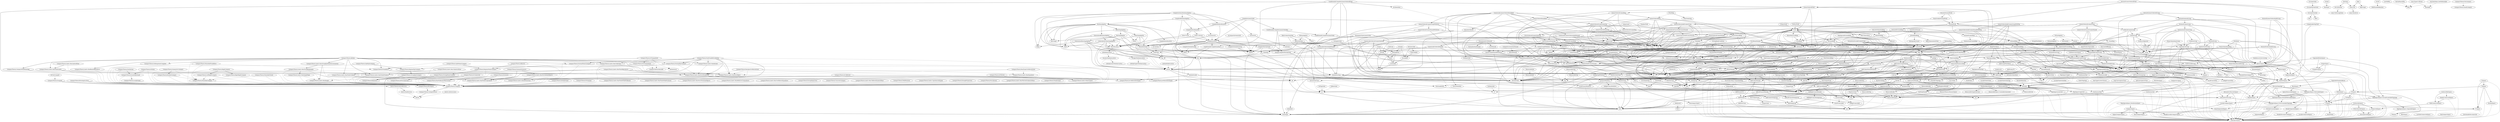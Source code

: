 digraph "instance_graph" {
  "ConditionallyCompleteLinearOrderedField" -> "InfSet";
  "ConditionallyCompleteLinearOrderedField" -> "SupSet";
  "ConditionallyCompleteLinearOrderedField" -> "Sup";
  "ConditionallyCompleteLinearOrderedField" -> "ConditionallyCompleteLinearOrder";
  "ConditionallyCompleteLinearOrderedField" -> "Inf";
  "ConditionallyCompleteLinearOrderedField" -> "LinearOrderedField";
  "ConditionallyCompleteLinearOrderedField" -> "Archimedean";
  "BiheytingAlgebra" -> "CoheytingAlgebra";
  "BiheytingAlgebra" -> "HNot";
  "BiheytingAlgebra" -> "SDiff";
  "BiheytingAlgebra" -> "HeytingAlgebra";
  "UpgradedPolishSpace" -> "CompleteSpace";
  "UpgradedPolishSpace" -> "MetricSpace";
  "UpgradedPolishSpace" -> "TopologicalSpace.SecondCountableTopology";
  "Nontrivial" -> "Nonempty";
  "SeparatedSpace" -> "T3Space";
  "Semigroup" -> "Dvd";
  "Semigroup" -> "Mul";
  "Semigroup" -> "IsJordan";
  "CanonicallyLinearOrderedSemifield" -> "Nontrivial";
  "CanonicallyLinearOrderedSemifield" -> "Inv";
  "CanonicallyLinearOrderedSemifield" -> "Ord";
  "CanonicallyLinearOrderedSemifield" -> "Max";
  "CanonicallyLinearOrderedSemifield" -> "Div";
  "CanonicallyLinearOrderedSemifield" -> "LinearOrderedCommGroupWithZero";
  "CanonicallyLinearOrderedSemifield" -> "LinearOrderedSemifield";
  "CanonicallyLinearOrderedSemifield" -> "Min";
  "CanonicallyLinearOrderedSemifield" -> "CanonicallyLinearOrderedAddMonoid";
  "CanonicallyLinearOrderedSemifield" -> "CanonicallyOrderedCommSemiring";
  "StrictOrderedCommRing" -> "CommRing";
  "StrictOrderedCommRing" -> "OrderedCommRing";
  "StrictOrderedCommRing" -> "StrictOrderedRing";
  "StrictOrderedCommRing" -> "StrictOrderedCommSemiring";
  "TopologicalSpace.PseudoMetrizableSpace" -> "TopologicalSpace.FirstCountableTopology";
  "OrderedCommGroup" -> "PartialOrder";
  "OrderedCommGroup" -> "CommGroup";
  "OrderedCommGroup" -> "OrderedCancelCommMonoid";
  "Monoid" -> "Semigroup";
  "Monoid" -> "One";
  "Monoid" -> "MulOneClass";
  "UniformSpace" -> "RegularSpace";
  "UniformSpace" -> "TopologicalSpace";
  "NonUnitalNonAssocRing" -> "Mul";
  "NonUnitalNonAssocRing" -> "AddCommGroup";
  "NonUnitalNonAssocRing" -> "HasDistribNeg";
  "NonUnitalNonAssocRing" -> "NonUnitalNonAssocSemiring";
  "LinearOrderedCancelAddCommMonoid" -> "Ord";
  "LinearOrderedCancelAddCommMonoid" -> "Max";
  "LinearOrderedCancelAddCommMonoid" -> "LinearOrderedAddCommMonoid";
  "LinearOrderedCancelAddCommMonoid" -> "Min";
  "LinearOrderedCancelAddCommMonoid" -> "OrderedCancelAddCommMonoid";
  "SemigroupWithZero" -> "Semigroup";
  "SemigroupWithZero" -> "MulZeroClass";
  "SemigroupWithZero" -> "Zero";
  "CategoryTheory.RegularMonoCategory" -> "CategoryTheory.StrongMonoCategory";
  "Lattice" -> "SemilatticeInf";
  "Lattice" -> "SemilatticeSup";
  "Lattice" -> "Inf";
  "BooleanAlgebra" -> "BiheytingAlgebra";
  "BooleanAlgebra" -> "HImp";
  "BooleanAlgebra" -> "HasCompl";
  "BooleanAlgebra" -> "Bot";
  "BooleanAlgebra" -> "DistribLattice";
  "BooleanAlgebra" -> "ComplementedLattice";
  "BooleanAlgebra" -> "GeneralizedBooleanAlgebra";
  "BooleanAlgebra" -> "SDiff";
  "BooleanAlgebra" -> "BoundedOrder";
  "BooleanAlgebra" -> "Top";
  "MeasurableInf₂" -> "MeasurableInf";
  "OrderedCommMonoid" -> "PartialOrder";
  "OrderedCommMonoid" -> "CommMonoid";
  "NonarchimedeanAddGroup" -> "TopologicalAddGroup";
  "CategoryTheory.Limits.HasZeroMorphisms" -> "CategoryTheory.Limits.MonoCoprod";
  "IsDomain" -> "Nontrivial";
  "IsDomain" -> "IsCancelMulZero";
  "IsDomain" -> "CancelMonoidWithZero";
  "NonUnitalSeminormedRing" -> "SeminormedAddCommGroup";
  "NonUnitalSeminormedRing" -> "Norm";
  "NonUnitalSeminormedRing" -> "ContinuousMul";
  "NonUnitalSeminormedRing" -> "PseudoMetricSpace";
  "NonUnitalSeminormedRing" -> "NonUnitalRing";
  "NonUnitalSeminormedRing" -> "TopologicalRing";
  "OrderedAddCommMonoid" -> "PartialOrder";
  "OrderedAddCommMonoid" -> "AddCommMonoid";
  "CompleteSemilatticeSup" -> "PartialOrder";
  "CompleteSemilatticeSup" -> "SupSet";
  "StandardBorelSpace" -> "MeasurableSingletonClass";
  "StandardBorelSpace" -> "MeasurableSpace.CountablyGenerated";
  "CommRing" -> "AddCommGroupWithOne";
  "CommRing" -> "NonUnitalCommRing";
  "CommRing" -> "CommSemiring";
  "CommRing" -> "CommMonoid";
  "CommRing" -> "Ring";
  "LipschitzAdd" -> "ContinuousAdd";
  "LinearOrderedAddCommGroupWithTop" -> "Nontrivial";
  "LinearOrderedAddCommGroupWithTop" -> "SubNegMonoid";
  "LinearOrderedAddCommGroupWithTop" -> "Neg";
  "LinearOrderedAddCommGroupWithTop" -> "LinearOrderedAddCommMonoidWithTop";
  "LinearOrderedAddCommGroupWithTop" -> "Sub";
  "StrictOrderedSemiring" -> "Nontrivial";
  "StrictOrderedSemiring" -> "NoMaxOrder";
  "StrictOrderedSemiring" -> "PartialOrder";
  "StrictOrderedSemiring" -> "OrderedSemiring";
  "StrictOrderedSemiring" -> "CharZero";
  "StrictOrderedSemiring" -> "OrderedCancelAddCommMonoid";
  "StrictOrderedSemiring" -> "Semiring";
  "TopologicalDivisionRing" -> "HasContinuousInv₀";
  "TopologicalDivisionRing" -> "TopologicalRing";
  "CategoryTheory.Noetherian" -> "CategoryTheory.EssentiallySmall";
  "AddCommGroupWithOne" -> "One";
  "AddCommGroupWithOne" -> "IntCast";
  "AddCommGroupWithOne" -> "AddCommMonoidWithOne";
  "AddCommGroupWithOne" -> "AddCommGroup";
  "AddCommGroupWithOne" -> "NatCast";
  "AddCommGroupWithOne" -> "AddGroupWithOne";
  "One" -> "Nonempty";
  "SeminormedAddCommGroup" -> "LipschitzAdd";
  "SeminormedAddCommGroup" -> "SeminormedAddGroup";
  "SeminormedAddCommGroup" -> "AddCommGroup";
  "SeminormedAddCommGroup" -> "Norm";
  "SeminormedAddCommGroup" -> "PseudoMetricSpace";
  "SeminormedAddCommGroup" -> "TopologicalAddGroup";
  "SeminormedAddCommGroup" -> "UniformAddGroup";
  "TopologicalSpace.MetrizableSpace" -> "TopologicalSpace.PseudoMetrizableSpace";
  "TopologicalSpace.MetrizableSpace" -> "T2Space";
  "AddLeftCancelSemigroup" -> "AddSemigroup";
  "AddLeftCancelSemigroup" -> "IsLeftCancelAdd";
  "LinearOrderedCommGroup" -> "OrderedCommGroup";
  "LinearOrderedCommGroup" -> "Ord";
  "LinearOrderedCommGroup" -> "LinearOrder";
  "LinearOrderedCommGroup" -> "Max";
  "LinearOrderedCommGroup" -> "LinearOrderedCancelCommMonoid";
  "LinearOrderedCommGroup" -> "Min";
  "AddCancelCommMonoid" -> "AddLeftCancelMonoid";
  "AddCancelCommMonoid" -> "AddCancelMonoid";
  "AddCancelCommMonoid" -> "AddCommMonoid";
  "CategoryTheory.RegularEpiCategory" -> "CategoryTheory.StrongEpiCategory";
  "NormedCommRing" -> "SeminormedCommRing";
  "NormedCommRing" -> "NormedRing";
  "SeminormedCommRing" -> "CommRing";
  "SeminormedCommRing" -> "SeminormedRing";
  "TopologicalGroup" -> "RegularSpace";
  "TopologicalGroup" -> "HSpace";
  "TopologicalGroup" -> "ContinuousMul";
  "TopologicalGroup" -> "ContinuousInv";
  "TopologicalGroup" -> "ContinuousDiv";
  "KleeneAlgebra" -> "KStar";
  "KleeneAlgebra" -> "IdemSemiring";
  "Quandle" -> "Rack";
  "TopologicalSpace.FirstCountableTopology" -> "FrechetUrysohnSpace";
  "OrderedRing" -> "PartialOrder";
  "OrderedRing" -> "OrderedSemiring";
  "OrderedRing" -> "OrderedAddCommGroup";
  "OrderedRing" -> "Ring";
  "CategoryTheory.IsCofiltered" -> "CategoryTheory.IsCofilteredOrEmpty";
  "IsLowerModularLattice" -> "IsWeakLowerModularLattice";
  "CategoryTheory.FinitaryExtensive" -> "CategoryTheory.Limits.HasFiniteCoproducts";
  "CategoryTheory.FinitaryExtensive" -> "CategoryTheory.Limits.HasStrictInitialObjects";
  "LinearOrderedCommSemiring" -> "LinearOrderedCancelAddCommMonoid";
  "LinearOrderedCommSemiring" -> "Ord";
  "LinearOrderedCommSemiring" -> "Max";
  "LinearOrderedCommSemiring" -> "Min";
  "LinearOrderedCommSemiring" -> "StrictOrderedCommSemiring";
  "LinearOrderedCommSemiring" -> "LinearOrderedSemiring";
  "DiscreteTopology" -> "TopologicalSpace.MetrizableSpace";
  "DiscreteTopology" -> "TopologicalSpace.FirstCountableTopology";
  "DiscreteTopology" -> "AlexandrovDiscrete";
  "DiscreteTopology" -> "T2Space";
  "DiscreteTopology" -> "TotallySeparatedSpace";
  "DiscreteTopology" -> "LocallyConnectedSpace";
  "NormedGroup" -> "SeminormedGroup";
  "NormedGroup" -> "Group";
  "NormedGroup" -> "Norm";
  "NormedGroup" -> "MetricSpace";
  "CategoryTheory.Extensive" -> "CategoryTheory.Limits.HasFiniteCoproducts";
  "CategoryTheory.Extensive" -> "CategoryTheory.HasPullbacksOfInclusions";
  "LinearOrder" -> "Lattice";
  "LinearOrder" -> "Ord";
  "LinearOrder" -> "Max";
  "LinearOrder" -> "PartialOrder";
  "LinearOrder" -> "Min";
  "LinearOrder" -> "DistribLattice";
  "Topology.IsUpperSet" -> "AlexandrovDiscrete";
  "SeminormedGroup" -> "Group";
  "SeminormedGroup" -> "NNNorm";
  "SeminormedGroup" -> "Norm";
  "SeminormedGroup" -> "PseudoMetricSpace";
  "CategoryTheory.Limits.HasFiniteLimits" -> "CategoryTheory.Limits.HasFiniteProducts";
  "Finite" -> "Countable";
  "Unique" -> "Fintype";
  "Unique" -> "Inhabited";
  "Unique" -> "Subsingleton";
  "ConditionallyCompleteLinearOrderBot" -> "OrderBot";
  "ConditionallyCompleteLinearOrderBot" -> "Bot";
  "ConditionallyCompleteLinearOrderBot" -> "ConditionallyCompleteLinearOrder";
  "CategoryTheory.Limits.HasFiniteBiproducts" -> "CategoryTheory.Limits.HasFiniteCoproducts";
  "CategoryTheory.Limits.HasFiniteBiproducts" -> "CategoryTheory.Limits.HasZeroObject";
  "CategoryTheory.Limits.HasFiniteBiproducts" -> "CategoryTheory.Limits.HasFiniteProducts";
  "InvolutiveStar" -> "Star";
  "StarMul" -> "InvolutiveStar";
  "NormalizedGCDMonoid" -> "GCDMonoid";
  "NormalizedGCDMonoid" -> "NormalizationMonoid";
  "Topology.IsLowerSet" -> "AlexandrovDiscrete";
  "CancelCommMonoidWithZero" -> "IsLeftCancelMulZero";
  "CancelCommMonoidWithZero" -> "CommMonoidWithZero";
  "CancelCommMonoidWithZero" -> "CancelMonoidWithZero";
  "SeminormedAddGroup" -> "NNNorm";
  "SeminormedAddGroup" -> "Norm";
  "SeminormedAddGroup" -> "PseudoMetricSpace";
  "SeminormedAddGroup" -> "AddGroup";
  "NonemptyFiniteLinearOrder" -> "LinearOrder";
  "NonemptyFiniteLinearOrder" -> "Fintype";
  "NonemptyFiniteLinearOrder" -> "Nonempty";
  "NonemptyFiniteLinearOrder" -> "BoundedOrder";
  "DivisionCommMonoid" -> "DivisionMonoid";
  "DivisionCommMonoid" -> "CommMonoid";
  "GroupWithZero" -> "Nontrivial";
  "GroupWithZero" -> "Inv";
  "GroupWithZero" -> "DivisionMonoid";
  "GroupWithZero" -> "Div";
  "GroupWithZero" -> "DivInvMonoid";
  "GroupWithZero" -> "MonoidWithZero";
  "GroupWithZero" -> "NoZeroDivisors";
  "GroupWithZero" -> "CancelMonoidWithZero";
  "Rack" -> "Shelf";
  "CompleteAtomicBooleanAlgebra" -> "HImp";
  "CompleteAtomicBooleanAlgebra" -> "CompletelyDistribLattice";
  "CompleteAtomicBooleanAlgebra" -> "CompleteBooleanAlgebra";
  "CompleteAtomicBooleanAlgebra" -> "HasCompl";
  "CompleteAtomicBooleanAlgebra" -> "IsCoatomistic";
  "CompleteAtomicBooleanAlgebra" -> "SDiff";
  "CompleteAtomicBooleanAlgebra" -> "IsAtomistic";
  "IsSimpleOrder" -> "Nontrivial";
  "NormedLatticeAddCommGroup" -> "Lattice";
  "NormedLatticeAddCommGroup" -> "TopologicalLattice";
  "NormedLatticeAddCommGroup" -> "ContinuousSup";
  "NormedLatticeAddCommGroup" -> "OrderClosedTopology";
  "NormedLatticeAddCommGroup" -> "ContinuousInf";
  "NormedLatticeAddCommGroup" -> "HasSolidNorm";
  "NormedLatticeAddCommGroup" -> "OrderedAddCommGroup";
  "NormedLatticeAddCommGroup" -> "NormedAddCommGroup";
  "ConditionallyCompleteLattice" -> "Lattice";
  "ConditionallyCompleteLattice" -> "InfSet";
  "ConditionallyCompleteLattice" -> "SupSet";
  "IsCancelMul" -> "IsLeftCancelMul";
  "IsCancelMul" -> "IsRightCancelMul";
  "CategoryTheory.Limits.HasColimitsOfSize" -> "CategoryTheory.Limits.HasFiniteColimits";
  "GeneralizedCoheytingAlgebra" -> "Lattice";
  "GeneralizedCoheytingAlgebra" -> "OrderBot";
  "GeneralizedCoheytingAlgebra" -> "Bot";
  "GeneralizedCoheytingAlgebra" -> "DistribLattice";
  "GeneralizedCoheytingAlgebra" -> "SDiff";
  "CategoryTheory.NonPreadditiveAbelian" -> "CategoryTheory.Limits.HasZeroMorphisms";
  "CategoryTheory.NonPreadditiveAbelian" -> "CategoryTheory.Limits.HasFiniteCoproducts";
  "CategoryTheory.NonPreadditiveAbelian" -> "CategoryTheory.Limits.HasCokernels";
  "CategoryTheory.NonPreadditiveAbelian" -> "CategoryTheory.NormalMonoCategory";
  "CategoryTheory.NonPreadditiveAbelian" -> "CategoryTheory.Limits.HasZeroObject";
  "CategoryTheory.NonPreadditiveAbelian" -> "CategoryTheory.Limits.HasKernels";
  "CategoryTheory.NonPreadditiveAbelian" -> "CategoryTheory.NormalEpiCategory";
  "CategoryTheory.NonPreadditiveAbelian" -> "CategoryTheory.Limits.HasFiniteProducts";
  "WithIdeal" -> "UniformSpace";
  "WithIdeal" -> "TopologicalSpace";
  "WithIdeal" -> "NonarchimedeanRing";
  "WithIdeal" -> "UniformAddGroup";
  "Group" -> "DivisionMonoid";
  "Group" -> "DivInvMonoid";
  "Group" -> "CancelMonoid";
  "CompleteDistribLattice" -> "Order.Coframe";
  "CompleteDistribLattice" -> "Order.Frame";
  "MeasurableSub₂" -> "MeasurableSub";
  "SubNegMonoid" -> "Neg";
  "SubNegMonoid" -> "AddMonoid";
  "SubNegMonoid" -> "Sub";
  "DivInvOneMonoid" -> "DivInvMonoid";
  "DivInvOneMonoid" -> "InvOneClass";
  "GroupFilterBasis" -> "TopologicalGroup";
  "UpgradedStandardBorel" -> "BorelSpace";
  "UpgradedStandardBorel" -> "MeasurableSpace";
  "UpgradedStandardBorel" -> "TopologicalSpace";
  "UpgradedStandardBorel" -> "PolishSpace";
  "IsCommJordan" -> "IsJordan";
  "CategoryTheory.Abelian" -> "CategoryTheory.IsIdempotentComplete";
  "CategoryTheory.Abelian" -> "CategoryTheory.Limits.HasFiniteLimits";
  "CategoryTheory.Abelian" -> "CategoryTheory.Limits.HasStrongEpiMonoFactorisations";
  "CategoryTheory.Abelian" -> "CategoryTheory.Limits.HasCokernels";
  "CategoryTheory.Abelian" -> "CategoryTheory.Preadditive";
  "CategoryTheory.Abelian" -> "CategoryTheory.NormalMonoCategory";
  "CategoryTheory.Abelian" -> "CategoryTheory.Limits.HasZeroObject";
  "CategoryTheory.Abelian" -> "CategoryTheory.Limits.HasKernels";
  "CategoryTheory.Abelian" -> "CategoryTheory.CategoryWithHomology";
  "CategoryTheory.Abelian" -> "CategoryTheory.Limits.HasBinaryBiproducts";
  "CategoryTheory.Abelian" -> "CategoryTheory.NormalEpiCategory";
  "CategoryTheory.Abelian" -> "CategoryTheory.Limits.HasFiniteProducts";
  "CategoryTheory.Abelian" -> "CategoryTheory.Limits.HasFiniteColimits";
  "OrderBot" -> "Bot";
  "AddLeftCancelMonoid" -> "AddLeftCancelSemigroup";
  "AddLeftCancelMonoid" -> "AddMonoid";
  "AddLeftCancelMonoid" -> "Zero";
  "LipschitzMul" -> "ContinuousMul";
  "AddCommMonoidWithOne" -> "AddCommMonoid";
  "AddCommMonoidWithOne" -> "AddMonoidWithOne";
  "MulZeroClass" -> "Mul";
  "MulZeroClass" -> "Zero";
  "RingFilterBasis" -> "AddGroupFilterBasis";
  "RingFilterBasis" -> "TopologicalRing";
  "IsUpperModularLattice" -> "IsWeakUpperModularLattice";
  "LinearOrderedRing" -> "IsDomain";
  "LinearOrderedRing" -> "Ord";
  "LinearOrderedRing" -> "LinearOrder";
  "LinearOrderedRing" -> "Max";
  "LinearOrderedRing" -> "Min";
  "LinearOrderedRing" -> "NoZeroDivisors";
  "LinearOrderedRing" -> "LinearOrderedAddCommGroup";
  "LinearOrderedRing" -> "StrictOrderedRing";
  "LinearOrderedRing" -> "LinearOrderedSemiring";
  "BorelSpace" -> "OpensMeasurableSpace";
  "AddCancelMonoid" -> "AddLeftCancelMonoid";
  "AddCancelMonoid" -> "AddRightCancelMonoid";
  "AddCancelMonoid" -> "IsCancelAdd";
  "UniformGroup" -> "TopologicalGroup";
  "PartialOrder" -> "Preorder";
  "CategoryTheory.Groupoid" -> "Quiver.HasInvolutiveReverse";
  "CategoryTheory.Groupoid" -> "CategoryTheory.Category";
  "AddCommGroup" -> "AddCancelCommMonoid";
  "AddCommGroup" -> "AddCommMonoid";
  "AddCommGroup" -> "AddGroup";
  "AddCommGroup" -> "SubtractionCommMonoid";
  "DivisionMonoid" -> "DivInvOneMonoid";
  "DivisionMonoid" -> "InvolutiveInv";
  "DivisionMonoid" -> "DivInvMonoid";
  "RankCondition" -> "InvariantBasisNumber";
  "NormedLinearOrderedField" -> "Norm";
  "NormedLinearOrderedField" -> "NormedField";
  "NormedLinearOrderedField" -> "MetricSpace";
  "NormedLinearOrderedField" -> "LinearOrderedField";
  "InfSet" -> "Nonempty";
  "OrderedSemiring" -> "OrderedAddCommMonoid";
  "OrderedSemiring" -> "PartialOrder";
  "OrderedSemiring" -> "ZeroLEOneClass";
  "OrderedSemiring" -> "Semiring";
  "CoheytingAlgebra" -> "GeneralizedCoheytingAlgebra";
  "CoheytingAlgebra" -> "DistribLattice";
  "CoheytingAlgebra" -> "HNot";
  "CoheytingAlgebra" -> "BoundedOrder";
  "CoheytingAlgebra" -> "Top";
  "Semifield" -> "Nontrivial";
  "Semifield" -> "Inv";
  "Semifield" -> "Div";
  "Semifield" -> "CommSemiring";
  "Semifield" -> "DivisionSemiring";
  "Semifield" -> "CommGroupWithZero";
  "CategoryTheory.Bicategory.Strict" -> "CategoryTheory.Category";
  "ContractibleSpace" -> "SimplyConnectedSpace";
  "ContractibleSpace" -> "PathConnectedSpace";
  "CanonicallyOrderedMonoid" -> "OrderedCommMonoid";
  "CanonicallyOrderedMonoid" -> "ExistsMulOfLE";
  "CanonicallyOrderedMonoid" -> "OrderBot";
  "CanonicallyOrderedMonoid" -> "Bot";
  "CompletelyDistribLattice" -> "CompleteDistribLattice";
  "CompletelyDistribLattice" -> "CompleteLattice";
  "CircularPreorder" -> "Btw";
  "CircularPreorder" -> "SBtw";
  "CategoryTheory.SplitMonoCategory" -> "CategoryTheory.RegularMonoCategory";
  "CompleteBooleanAlgebra" -> "BooleanAlgebra";
  "CompleteBooleanAlgebra" -> "CompleteDistribLattice";
  "CompleteBooleanAlgebra" -> "InfSet";
  "CompleteBooleanAlgebra" -> "SupSet";
  "LocalRing" -> "Nontrivial";
  "IsSimpleGroup" -> "Nontrivial";
  "Setoid" -> "HasEquiv";
  "UniqueFactorizationMonoid" -> "WfDvdMonoid";
  "CategoryTheory.Limits.HasStrongEpiMonoFactorisations" -> "CategoryTheory.Limits.HasImages";
  "CategoryTheory.Limits.HasStrongEpiMonoFactorisations" -> "CategoryTheory.Limits.HasStrongEpiImages";
  "TopologicalLattice" -> "ContinuousSup";
  "TopologicalLattice" -> "ContinuousInf";
  "NonUnitalNormedRing" -> "NonUnitalSeminormedRing";
  "NonUnitalNormedRing" -> "Norm";
  "NonUnitalNormedRing" -> "MetricSpace";
  "NonUnitalNormedRing" -> "NonUnitalRing";
  "NonUnitalNormedRing" -> "NormedAddCommGroup";
  "NonAssocRing" -> "NonUnitalNonAssocRing";
  "NonAssocRing" -> "AddCommGroupWithOne";
  "NonAssocRing" -> "One";
  "NonAssocRing" -> "IntCast";
  "NonAssocRing" -> "NatCast";
  "NonAssocRing" -> "NonAssocSemiring";
  "LawfulFix" -> "Fix";
  "Topology.IsLower" -> "ClosedIciTopology";
  "NonUnitalCommRing" -> "CommSemigroup";
  "NonUnitalCommRing" -> "NonUnitalRing";
  "NonUnitalCommRing" -> "NonUnitalCommSemiring";
  "SupSet" -> "Nonempty";
  "LinearOrderedAddCommMonoid" -> "OrderedAddCommMonoid";
  "LinearOrderedAddCommMonoid" -> "LinearOrder";
  "LinearOrderedAddCommMonoid" -> "AddCommMonoid";
  "Bot" -> "Nonempty";
  "CategoryTheory.Artinian" -> "CategoryTheory.EssentiallySmall";
  "CompletableTopField" -> "SeparatedSpace";
  "MulZeroOneClass" -> "MulZeroClass";
  "MulZeroOneClass" -> "MulOneClass";
  "MulZeroOneClass" -> "Zero";
  "Topology.IsUpper" -> "ClosedIicTopology";
  "CommGroup" -> "IsSolvable";
  "CommGroup" -> "DivisionCommMonoid";
  "CommGroup" -> "Group";
  "CommGroup" -> "Group.IsNilpotent";
  "CommGroup" -> "CommMonoid";
  "CommGroup" -> "CancelCommMonoid";
  "DiscreteValuationRing" -> "LocalRing";
  "DiscreteValuationRing" -> "IsPrincipalIdealRing";
  "DiscreteValuationRing" -> "ValuationRing";
  "ProperSpace" -> "CompleteSpace";
  "ProperSpace" -> "TopologicalSpace.SecondCountableTopology";
  "ProperSpace" -> "LocallyCompactSpace";
  "CategoryTheory.Limits.HasLimitsOfSize" -> "CategoryTheory.Limits.HasFiniteLimits";
  "IsEmpty" -> "Fintype";
  "IsEmpty" -> "Subsingleton";
  "IsEmpty" -> "Encodable";
  "Std.ToFormat" -> "Lean.ToMessageData";
  "IsCancelMulZero" -> "IsLeftCancelMulZero";
  "IsCancelMulZero" -> "IsRightCancelMulZero";
  "LinearOrderedCommGroupWithZero" -> "Nontrivial";
  "LinearOrderedCommGroupWithZero" -> "Inv";
  "LinearOrderedCommGroupWithZero" -> "Div";
  "LinearOrderedCommGroupWithZero" -> "LinearOrderedCommMonoidWithZero";
  "LinearOrderedCommGroupWithZero" -> "CommGroupWithZero";
  "LinearOrderedCancelCommMonoid" -> "Ord";
  "LinearOrderedCancelCommMonoid" -> "Max";
  "LinearOrderedCancelCommMonoid" -> "Min";
  "LinearOrderedCancelCommMonoid" -> "LinearOrderedCommMonoid";
  "LinearOrderedCancelCommMonoid" -> "OrderedCancelCommMonoid";
  "AddSemigroup" -> "Add";
  "LinearOrderedSemifield" -> "Inv";
  "LinearOrderedSemifield" -> "LinearOrderedCommSemiring";
  "LinearOrderedSemifield" -> "Semifield";
  "LinearOrderedSemifield" -> "Div";
  "LinearOrderedSemifield" -> "DenselyOrdered";
  "RightCancelMonoid" -> "Monoid";
  "RightCancelMonoid" -> "One";
  "RightCancelMonoid" -> "RightCancelSemigroup";
  "OrderedCommRing" -> "CommRing";
  "OrderedCommRing" -> "OrderedRing";
  "OrderedCommRing" -> "OrderedCommSemiring";
  "PseudoEMetricSpace" -> "UniformSpace";
  "PseudoEMetricSpace" -> "ParacompactSpace";
  "PseudoEMetricSpace" -> "EDist";
  "NormedStarGroup" -> "ContinuousStar";
  "OrderTop" -> "Top";
  "InvolutiveInv" -> "Inv";
  "EMetricSpace" -> "SeparatedSpace";
  "EMetricSpace" -> "PseudoEMetricSpace";
  "DivInvMonoid" -> "Monoid";
  "DivInvMonoid" -> "Inv";
  "DivInvMonoid" -> "Div";
  "CircularPartialOrder" -> "CircularPreorder";
  "NormedField" -> "NormedCommRing";
  "NormedField" -> "Norm";
  "NormedField" -> "MetricSpace";
  "NormedField" -> "Field";
  "NormedField" -> "NormedDivisionRing";
  "InvOneClass" -> "One";
  "InvOneClass" -> "Inv";
  "LeftCancelSemigroup" -> "Semigroup";
  "LeftCancelSemigroup" -> "IsLeftCancelMul";
  "CompactSpace" -> "ParacompactSpace";
  "CompactSpace" -> "WeaklyLocallyCompactSpace";
  "CompactSpace" -> "SigmaCompactSpace";
  "AddCommMonoid" -> "AddMonoid";
  "AddCommMonoid" -> "AddCommSemigroup";
  "SimplyConnectedSpace" -> "PathConnectedSpace";
  "AddGroupFilterBasis" -> "TopologicalAddGroup";
  "IsCoatomistic" -> "IsCoatomic";
  "CharZero" -> "Nontrivial";
  "CharZero" -> "Infinite";
  "Lean.Eval" -> "Lean.MetaEval";
  "CategoryTheory.Preadditive" -> "CategoryTheory.Limits.HasZeroMorphisms";
  "LinearOrderedCommRing" -> "StrictOrderedCommRing";
  "LinearOrderedCommRing" -> "LinearOrderedCommSemiring";
  "LinearOrderedCommRing" -> "LinearOrderedRing";
  "LinearOrderedCommRing" -> "CommMonoid";
  "NormedCommGroup" -> "NormedGroup";
  "NormedCommGroup" -> "Norm";
  "NormedCommGroup" -> "CommGroup";
  "NormedCommGroup" -> "MetricSpace";
  "NormedCommGroup" -> "SeminormedCommGroup";
  "CommSemiring" -> "CommMonoidWithZero";
  "CommSemiring" -> "Semiring";
  "CommSemiring" -> "NonUnitalCommSemiring";
  "CommSemiring" -> "CommMonoid";
  "OmegaCompletePartialOrder" -> "PartialOrder";
  "CategoryTheory.Limits.HasStrictInitialObjects" -> "CategoryTheory.Limits.InitialMonoClass";
  "AddRightCancelMonoid" -> "AddRightCancelSemigroup";
  "AddRightCancelMonoid" -> "AddMonoid";
  "AddRightCancelMonoid" -> "Zero";
  "CommSemigroup" -> "Semigroup";
  "CommSemigroup" -> "IsCommJordan";
  "IdemCommSemiring" -> "CommSemiring";
  "IdemCommSemiring" -> "IdemSemiring";
  "IdemCommSemiring" -> "SemilatticeSup";
  "DivisionSemiring" -> "Nontrivial";
  "DivisionSemiring" -> "Inv";
  "DivisionSemiring" -> "GroupWithZero";
  "DivisionSemiring" -> "Div";
  "DivisionSemiring" -> "Semiring";
  "OrderedCommSemiring" -> "OrderedSemiring";
  "OrderedCommSemiring" -> "CommSemiring";
  "CategoryTheory.Bicategory" -> "CategoryTheory.CategoryStruct";
  "DistribLattice" -> "Lattice";
  "DistribLattice" -> "IsModularLattice";
  "LieRing" -> "AddCommGroup";
  "InvolutiveNeg" -> "Neg";
  "PseudoMetricSpace" -> "TopologicalSpace.PseudoMetrizableSpace";
  "PseudoMetricSpace" -> "UniformSpace";
  "PseudoMetricSpace" -> "NNDist";
  "PseudoMetricSpace" -> "PseudoEMetricSpace";
  "PseudoMetricSpace" -> "Dist";
  "PseudoMetricSpace" -> "EDist";
  "PseudoMetricSpace" -> "Bornology";
  "AddGroup" -> "SubNegMonoid";
  "AddGroup" -> "AddCancelMonoid";
  "AddGroup" -> "SubtractionMonoid";
  "AddZeroClass" -> "Add";
  "AddZeroClass" -> "Zero";
  "SemilatticeInf" -> "PartialOrder";
  "SemilatticeInf" -> "CategoryTheory.IsCofilteredOrEmpty";
  "SemilatticeInf" -> "Inf";
  "MeasurableSup₂" -> "MeasurableSup";
  "MonoidWithZero" -> "Monoid";
  "MonoidWithZero" -> "SemigroupWithZero";
  "MonoidWithZero" -> "MulZeroOneClass";
  "MonoidWithZero" -> "Zero";
  "LeftCancelMonoid" -> "Monoid";
  "LeftCancelMonoid" -> "One";
  "LeftCancelMonoid" -> "LeftCancelSemigroup";
  "SubNegZeroMonoid" -> "SubNegMonoid";
  "SubNegZeroMonoid" -> "NegZeroClass";
  "NonAssocSemiring" -> "One";
  "NonAssocSemiring" -> "AddCommMonoidWithOne";
  "NonAssocSemiring" -> "NatCast";
  "NonAssocSemiring" -> "MulZeroOneClass";
  "NonAssocSemiring" -> "NonUnitalNonAssocSemiring";
  "DenselyNormedField" -> "NormedField";
  "DenselyNormedField" -> "NontriviallyNormedField";
  "AlexandrovDiscrete" -> "TopologicalSpace.FirstCountableTopology";
  "AlexandrovDiscrete" -> "LocallyCompactSpace";
  "UnitalShelf" -> "One";
  "UnitalShelf" -> "Shelf";
  "StarOrderedRing" -> "OrderedAddCommMonoid";
  "StarOrderedRing" -> "ExistsAddOfLE";
  "StarOrderedRing" -> "StarRing";
  "Fintype" -> "Finite";
  "Fintype" -> "Small";
  "AddRightCancelSemigroup" -> "IsRightCancelAdd";
  "AddRightCancelSemigroup" -> "AddSemigroup";
  "MetricSpace" -> "SeparatedSpace";
  "MetricSpace" -> "TopologicalSpace.MetrizableSpace";
  "MetricSpace" -> "EMetricSpace";
  "MetricSpace" -> "PseudoMetricSpace";
  "NonarchimedeanGroup" -> "TopologicalGroup";
  "CategoryTheory.EssentiallySmall" -> "CategoryTheory.LocallySmall";
  "Order.Coframe" -> "DistribLattice";
  "Order.Coframe" -> "CompleteLattice";
  "LinearOrderedAddCommMonoidWithTop" -> "LinearOrderedAddCommMonoid";
  "LinearOrderedAddCommMonoidWithTop" -> "OrderTop";
  "LinearOrderedAddCommMonoidWithTop" -> "Top";
  "SubtractionMonoid" -> "SubNegMonoid";
  "SubtractionMonoid" -> "InvolutiveNeg";
  "SubtractionMonoid" -> "SubNegZeroMonoid";
  "LinearOrderedCommMonoidWithZero" -> "ZeroLEOneClass";
  "LinearOrderedCommMonoidWithZero" -> "CommMonoidWithZero";
  "LinearOrderedCommMonoidWithZero" -> "LinearOrderedCommMonoid";
  "LinearOrderedCommMonoidWithZero" -> "Zero";
  "CategoryTheory.SymmetricCategory" -> "CategoryTheory.BraidedCategory";
  "NonUnitalSemiring" -> "SemigroupWithZero";
  "NonUnitalSemiring" -> "NonUnitalNonAssocSemiring";
  "CategoryTheory.NormalMonoCategory" -> "CategoryTheory.RegularMonoCategory";
  "CanonicallyOrderedAddMonoid" -> "OrderedAddCommMonoid";
  "CanonicallyOrderedAddMonoid" -> "OrderBot";
  "CanonicallyOrderedAddMonoid" -> "Bot";
  "CanonicallyOrderedAddMonoid" -> "ExistsAddOfLE";
  "CanonicallyLinearOrderedAddMonoid" -> "Ord";
  "CanonicallyLinearOrderedAddMonoid" -> "LinearOrder";
  "CanonicallyLinearOrderedAddMonoid" -> "Max";
  "CanonicallyLinearOrderedAddMonoid" -> "Min";
  "CanonicallyLinearOrderedAddMonoid" -> "CanonicallyOrderedAddMonoid";
  "CanonicallyLinearOrderedAddMonoid" -> "SemilatticeSup";
  "StarRing" -> "StarMul";
  "StarRing" -> "StarAddMonoid";
  "CommMonoidWithZero" -> "MonoidWithZero";
  "CommMonoidWithZero" -> "CommMonoid";
  "CommMonoidWithZero" -> "Zero";
  "StrongRankCondition" -> "RankCondition";
  "GeneralizedBooleanAlgebra" -> "GeneralizedCoheytingAlgebra";
  "GeneralizedBooleanAlgebra" -> "OrderBot";
  "GeneralizedBooleanAlgebra" -> "Bot";
  "GeneralizedBooleanAlgebra" -> "DistribLattice";
  "GeneralizedBooleanAlgebra" -> "SDiff";
  "T2Space" -> "QuasiSober";
  "T2Space" -> "T1Space";
  "T2Space" -> "QuasiSeparatedSpace";
  "EuclideanDomain" -> "Mod";
  "EuclideanDomain" -> "Nontrivial";
  "EuclideanDomain" -> "IsDomain";
  "EuclideanDomain" -> "CommRing";
  "EuclideanDomain" -> "Div";
  "EuclideanDomain" -> "NoZeroDivisors";
  "EuclideanDomain" -> "IsPrincipalIdealRing";
  "OrderedCancelAddCommMonoid" -> "OrderedAddCommMonoid";
  "OrderedCancelAddCommMonoid" -> "AddCancelCommMonoid";
  "OrderedCancelAddCommMonoid" -> "PartialOrder";
  "OrderedCancelAddCommMonoid" -> "AddCommMonoid";
  "TotallySeparatedSpace" -> "TotallyDisconnectedSpace";
  "Distrib" -> "Mul";
  "Distrib" -> "LeftDistribClass";
  "Distrib" -> "Add";
  "Distrib" -> "RightDistribClass";
  "LinearOrderedAddCommGroup" -> "LinearOrderedCancelAddCommMonoid";
  "LinearOrderedAddCommGroup" -> "Ord";
  "LinearOrderedAddCommGroup" -> "LinearOrder";
  "LinearOrderedAddCommGroup" -> "Max";
  "LinearOrderedAddCommGroup" -> "Min";
  "LinearOrderedAddCommGroup" -> "OrderedAddCommGroup";
  "MeasurableDiv₂" -> "MeasurableDiv";
  "CommGroupWithZero" -> "Nontrivial";
  "CommGroupWithZero" -> "Inv";
  "CommGroupWithZero" -> "CancelCommMonoidWithZero";
  "CommGroupWithZero" -> "DivisionCommMonoid";
  "CommGroupWithZero" -> "GroupWithZero";
  "CommGroupWithZero" -> "Div";
  "CommGroupWithZero" -> "CommMonoidWithZero";
  "ToString" -> "Std.ToFormat";
  "ToString" -> "Lean.Eval";
  "AddMonoid" -> "AddSemigroup";
  "AddMonoid" -> "AddZeroClass";
  "AddMonoid" -> "Zero";
  "T5Space" -> "T4Space";
  "T5Space" -> "T1Space";
  "CategoryTheory.Limits.HasZeroObject" -> "CategoryTheory.Limits.InitialMonoClass";
  "NormedLinearOrderedAddGroup" -> "Norm";
  "NormedLinearOrderedAddGroup" -> "MetricSpace";
  "NormedLinearOrderedAddGroup" -> "LinearOrderedAddCommGroup";
  "NormedLinearOrderedAddGroup" -> "NormedOrderedAddGroup";
  "IsCancelAdd" -> "IsRightCancelAdd";
  "IsCancelAdd" -> "IsLeftCancelAdd";
  "CategoryTheory.Adhesive" -> "CategoryTheory.RegularMonoCategory";
  "LinearOrderedCommMonoid" -> "OrderedCommMonoid";
  "LinearOrderedCommMonoid" -> "LinearOrder";
  "LinearOrderedCommMonoid" -> "CommMonoid";
  "CategoryTheory.RigidCategory" -> "CategoryTheory.RightRigidCategory";
  "CategoryTheory.RigidCategory" -> "CategoryTheory.LeftRigidCategory";
  "TopologicalSpace.SecondCountableTopology" -> "TopologicalSpace.FirstCountableTopology";
  "TopologicalSpace.SecondCountableTopology" -> "TopologicalSpace.SeparableSpace";
  "MeasurableAdd₂" -> "MeasurableAdd";
  "CancelMonoid" -> "IsCancelMul";
  "CancelMonoid" -> "RightCancelMonoid";
  "CancelMonoid" -> "LeftCancelMonoid";
  "CategoryTheory.IsConnected" -> "CategoryTheory.IsPreconnected";
  "CategoryTheory.IsConnected" -> "Nonempty";
  "IsAlgClosed" -> "Infinite";
  "PolishSpace" -> "T2Space";
  "PolishSpace" -> "TopologicalSpace.SecondCountableTopology";
  "Primcodable" -> "Encodable";
  "HasDistribNeg" -> "InvolutiveNeg";
  "IsDedekindDomain" -> "IsDomain";
  "IsDedekindDomain" -> "IsDedekindRing";
  "Semiring" -> "One";
  "Semiring" -> "NatCast";
  "Semiring" -> "MonoidWithZero";
  "Semiring" -> "NonAssocSemiring";
  "Semiring" -> "NonUnitalSemiring";
  "StarAddMonoid" -> "InvolutiveStar";
  "NontriviallyNormedField" -> "NormedField";
  "NontriviallyNormedField" -> "NoncompactSpace";
  "Countable" -> "Small";
  "HenselianLocalRing" -> "LocalRing";
  "CompleteLinearOrder" -> "LinearOrder";
  "CompleteLinearOrder" -> "ConditionallyCompleteLinearOrderBot";
  "CompleteLinearOrder" -> "CompletelyDistribLattice";
  "CompleteLinearOrder" -> "CompleteLattice";
  "Inhabited" -> "Nonempty";
  "CategoryTheory.IsFiltered" -> "CategoryTheory.IsFilteredOrEmpty";
  "Subsingleton" -> "Finite";
  "Subsingleton" -> "Countable";
  "Subsingleton" -> "Small";
  "TopologicalSpace.NoetherianSpace" -> "CompactSpace";
  "TopologicalSpace.NoetherianSpace" -> "QuasiSeparatedSpace";
  "FinEnum" -> "Fintype";
  "CompleteSemilatticeInf" -> "PartialOrder";
  "CompleteSemilatticeInf" -> "InfSet";
  "IsModularLattice" -> "IsLowerModularLattice";
  "IsModularLattice" -> "IsUpperModularLattice";
  "AddGroupWithOne" -> "IntCast";
  "AddGroupWithOne" -> "Neg";
  "AddGroupWithOne" -> "AddGroup";
  "AddGroupWithOne" -> "AddMonoidWithOne";
  "AddGroupWithOne" -> "Sub";
  "CategoryTheory.CategoryStruct" -> "Quiver";
  "StrictOrderedRing" -> "Nontrivial";
  "StrictOrderedRing" -> "StrictOrderedSemiring";
  "StrictOrderedRing" -> "OrderedRing";
  "StrictOrderedRing" -> "PartialOrder";
  "StrictOrderedRing" -> "OrderedAddCommGroup";
  "StrictOrderedRing" -> "Ring";
  "TwoUniqueSums" -> "UniqueSums";
  "DivisionRing" -> "Nontrivial";
  "DivisionRing" -> "IsDomain";
  "DivisionRing" -> "Inv";
  "DivisionRing" -> "OfScientific";
  "DivisionRing" -> "Div";
  "DivisionRing" -> "DivInvMonoid";
  "DivisionRing" -> "DivisionSemiring";
  "DivisionRing" -> "RatCast";
  "DivisionRing" -> "IsPrincipalIdealRing";
  "DivisionRing" -> "Ring";
  "T4Space" -> "NormalSpace";
  "T4Space" -> "T1Space";
  "T4Space" -> "T3Space";
  "IrreducibleSpace" -> "Nonempty";
  "IrreducibleSpace" -> "ConnectedSpace";
  "IrreducibleSpace" -> "PreirreducibleSpace";
  "OrderClosedTopology" -> "ClosedIciTopology";
  "OrderClosedTopology" -> "ClosedIicTopology";
  "Quiver.HasInvolutiveReverse" -> "Quiver.HasReverse";
  "NormedOrderedAddGroup" -> "Norm";
  "NormedOrderedAddGroup" -> "MetricSpace";
  "NormedOrderedAddGroup" -> "OrderedAddCommGroup";
  "NormedOrderedAddGroup" -> "NormedAddCommGroup";
  "Infinite" -> "Nontrivial";
  "SizeOf" -> "WellFoundedRelation";
  "CstarRing" -> "NormedStarGroup";
  "NormedOrderedGroup" -> "OrderedCommGroup";
  "NormedOrderedGroup" -> "Norm";
  "NormedOrderedGroup" -> "NormedCommGroup";
  "NormedOrderedGroup" -> "MetricSpace";
  "IsSimpleAddGroup" -> "Nontrivial";
  "Group.IsNilpotent" -> "IsSolvable";
  "NonUnitalRing" -> "NonUnitalNonAssocRing";
  "NonUnitalRing" -> "NonUnitalSemiring";
  "NonUnitalCommSemiring" -> "CommSemigroup";
  "NonUnitalCommSemiring" -> "NonUnitalSemiring";
  "HeytingAlgebra" -> "HasCompl";
  "HeytingAlgebra" -> "Bot";
  "HeytingAlgebra" -> "BoundedOrder";
  "HeytingAlgebra" -> "GeneralizedHeytingAlgebra";
  "NormedLinearOrderedGroup" -> "LinearOrderedCommGroup";
  "NormedLinearOrderedGroup" -> "Norm";
  "NormedLinearOrderedGroup" -> "MetricSpace";
  "NormedLinearOrderedGroup" -> "NormedOrderedGroup";
  "ConditionallyCompleteLinearOrder" -> "LinearOrder";
  "ConditionallyCompleteLinearOrder" -> "ConditionallyCompleteLattice";
  "Order.Frame" -> "DistribLattice";
  "Order.Frame" -> "CompleteLattice";
  "TwoUniqueProds" -> "UniqueProds";
  "AddCommSemigroup" -> "AddSemigroup";
  "ValuationRing" -> "IsBezout";
  "ValuationRing" -> "LocalRing";
  "T1Space" -> "T0Space";
  "SeminormedCommGroup" -> "TopologicalGroup";
  "SeminormedCommGroup" -> "SeminormedGroup";
  "SeminormedCommGroup" -> "LipschitzMul";
  "SeminormedCommGroup" -> "UniformGroup";
  "SeminormedCommGroup" -> "Norm";
  "SeminormedCommGroup" -> "CommGroup";
  "SeminormedCommGroup" -> "PseudoMetricSpace";
  "IsAtomistic" -> "IsAtomic";
  "MulOneClass" -> "One";
  "MulOneClass" -> "Mul";
  "SubtractionCommMonoid" -> "AddCommMonoid";
  "SubtractionCommMonoid" -> "SubtractionMonoid";
  "Denumerable" -> "Primcodable";
  "Denumerable" -> "Infinite";
  "Denumerable" -> "Encodable";
  "RightCancelSemigroup" -> "Semigroup";
  "RightCancelSemigroup" -> "IsRightCancelMul";
  "NonUnitalNonAssocSemiring" -> "Mul";
  "NonUnitalNonAssocSemiring" -> "MulZeroClass";
  "NonUnitalNonAssocSemiring" -> "AddCommMonoid";
  "NonUnitalNonAssocSemiring" -> "Distrib";
  "BoundedOrder" -> "OrderBot";
  "BoundedOrder" -> "OrderTop";
  "NegZeroClass" -> "Neg";
  "NegZeroClass" -> "Zero";
  "OrderedAddCommGroup" -> "PartialOrder";
  "OrderedAddCommGroup" -> "AddCommGroup";
  "OrderedAddCommGroup" -> "OrderedCancelAddCommMonoid";
  "StrictOrderedCommSemiring" -> "StrictOrderedSemiring";
  "StrictOrderedCommSemiring" -> "CommSemiring";
  "StrictOrderedCommSemiring" -> "OrderedCommSemiring";
  "CompleteLattice" -> "Lattice";
  "CompleteLattice" -> "CompleteSemilatticeSup";
  "CompleteLattice" -> "ConditionallyCompleteLattice";
  "CompleteLattice" -> "InfSet";
  "CompleteLattice" -> "SupSet";
  "CompleteLattice" -> "Bot";
  "CompleteLattice" -> "OmegaCompletePartialOrder";
  "CompleteLattice" -> "CompleteSemilatticeInf";
  "CompleteLattice" -> "BoundedOrder";
  "CompleteLattice" -> "Top";
  "CompleteLattice" -> "CompletePartialOrder";
  "T3Space" -> "RegularSpace";
  "T3Space" -> "T0Space";
  "T3Space" -> "T25Space";
  "FloorRing" -> "FloorSemiring";
  "CategoryTheory.SplitEpiCategory" -> "CategoryTheory.RegularEpiCategory";
  "TopologicalRing" -> "ContinuousNeg";
  "TopologicalRing" -> "TopologicalAddGroup";
  "TopologicalRing" -> "TopologicalSemiring";
  "LocallyCompactSpace" -> "WeaklyLocallyCompactSpace";
  "ConnectedSpace" -> "PreconnectedSpace";
  "ConnectedSpace" -> "Nonempty";
  "TopologicalAddGroup" -> "RegularSpace";
  "TopologicalAddGroup" -> "HSpace";
  "TopologicalAddGroup" -> "ContinuousSub";
  "TopologicalAddGroup" -> "ContinuousNeg";
  "TopologicalAddGroup" -> "ContinuousAdd";
  "Repr" -> "ReprTuple";
  "Repr" -> "Lean.Eval";
  "IsDedekindRing" -> "IsIntegrallyClosed";
  "IsDedekindRing" -> "Ring.DimensionLEOne";
  "OrderedCancelCommMonoid" -> "OrderedCommMonoid";
  "OrderedCancelCommMonoid" -> "PartialOrder";
  "OrderedCancelCommMonoid" -> "CommMonoid";
  "OrderedCancelCommMonoid" -> "CancelCommMonoid";
  "CategoryTheory.NormalEpiCategory" -> "CategoryTheory.RegularEpiCategory";
  "LinearOrderedSemiring" -> "StrictOrderedSemiring";
  "LinearOrderedSemiring" -> "Ord";
  "LinearOrderedSemiring" -> "Max";
  "LinearOrderedSemiring" -> "LinearOrderedAddCommMonoid";
  "LinearOrderedSemiring" -> "Min";
  "IdemSemiring" -> "OrderBot";
  "IdemSemiring" -> "CanonicallyOrderedAddMonoid";
  "IdemSemiring" -> "Semiring";
  "IdemSemiring" -> "SemilatticeSup";
  "CommMonoid" -> "Monoid";
  "CommMonoid" -> "CommSemigroup";
  "SemilatticeSup" -> "PartialOrder";
  "SemilatticeSup" -> "Sup";
  "SemilatticeSup" -> "CategoryTheory.IsFilteredOrEmpty";
  "CategoryTheory.Limits.HasFiniteColimits" -> "CategoryTheory.Limits.HasFiniteCoproducts";
  "Field" -> "Nontrivial";
  "Field" -> "IsDomain";
  "Field" -> "CommRing";
  "Field" -> "Inv";
  "Field" -> "Semifield";
  "Field" -> "Div";
  "Field" -> "LocalRing";
  "Field" -> "RatCast";
  "Field" -> "EuclideanDomain";
  "Field" -> "HenselianLocalRing";
  "Field" -> "DivisionRing";
  "Field" -> "ValuationRing";
  "Field" -> "Ideal.IsJacobson";
  "CategoryTheory.StrongMonoCategory" -> "CategoryTheory.Balanced";
  "Ring" -> "IntCast";
  "Ring" -> "AddCommGroup";
  "Ring" -> "NonAssocRing";
  "Ring" -> "LieRing";
  "Ring" -> "Neg";
  "Ring" -> "Semiring";
  "Ring" -> "AddGroupWithOne";
  "Ring" -> "NonUnitalRing";
  "Ring" -> "Sub";
  "T25Space" -> "T2Space";
  "NumberField" -> "CharZero";
  "NonarchimedeanRing" -> "NonarchimedeanAddGroup";
  "NonarchimedeanRing" -> "TopologicalRing";
  "GeneralizedHeytingAlgebra" -> "Lattice";
  "GeneralizedHeytingAlgebra" -> "HImp";
  "GeneralizedHeytingAlgebra" -> "OrderTop";
  "GeneralizedHeytingAlgebra" -> "DistribLattice";
  "GeneralizedHeytingAlgebra" -> "Top";
  "MeasureTheory.MeasureSpace" -> "MeasurableSpace";
  "NormedRing" -> "Norm";
  "NormedRing" -> "NonUnitalNormedRing";
  "NormedRing" -> "MetricSpace";
  "NormedRing" -> "Ring";
  "NormedRing" -> "SeminormedRing";
  "CanonicallyOrderedCommSemiring" -> "OrderedCommMonoid";
  "CanonicallyOrderedCommSemiring" -> "One";
  "CanonicallyOrderedCommSemiring" -> "Mul";
  "CanonicallyOrderedCommSemiring" -> "NatCast";
  "CanonicallyOrderedCommSemiring" -> "CommSemiring";
  "CanonicallyOrderedCommSemiring" -> "OrderedCommSemiring";
  "CanonicallyOrderedCommSemiring" -> "NoZeroDivisors";
  "CanonicallyOrderedCommSemiring" -> "CanonicallyOrderedAddMonoid";
  "CategoryTheory.Limits.HasStrongEpiImages" -> "CategoryTheory.Limits.HasImageMaps";
  "Top" -> "Nonempty";
  "SeminormedRing" -> "NonUnitalSeminormedRing";
  "SeminormedRing" -> "Norm";
  "SeminormedRing" -> "PseudoMetricSpace";
  "SeminormedRing" -> "Ring";
  "NormedDivisionRing" -> "NormOneClass";
  "NormedDivisionRing" -> "TopologicalDivisionRing";
  "NormedDivisionRing" -> "HasContinuousInv₀";
  "NormedDivisionRing" -> "Norm";
  "NormedDivisionRing" -> "MetricSpace";
  "NormedDivisionRing" -> "DivisionRing";
  "NormedDivisionRing" -> "NormedRing";
  "CancelMonoidWithZero" -> "IsCancelMulZero";
  "CancelMonoidWithZero" -> "MonoidWithZero";
  "CancelMonoidWithZero" -> "NoZeroDivisors";
  "LinearOrderedField" -> "Inv";
  "LinearOrderedField" -> "Div";
  "LinearOrderedField" -> "LinearOrderedSemifield";
  "LinearOrderedField" -> "LinearOrderedCommRing";
  "LinearOrderedField" -> "RatCast";
  "LinearOrderedField" -> "Field";
  "TopologicalSemiring" -> "ContinuousMul";
  "TopologicalSemiring" -> "ContinuousAdd";
  "Encodable" -> "Countable";
  "CircularOrder" -> "CircularPartialOrder";
  "MeasurableMul₂" -> "MeasurableMul";
  "Preorder" -> "Topology.IsUpperSet";
  "Preorder" -> "Topology.IsLowerSet";
  "Preorder" -> "LE";
  "Preorder" -> "LT";
  "BooleanRing" -> "CommRing";
  "BooleanRing" -> "Ring";
  "CategoryTheory.StrongEpiCategory" -> "CategoryTheory.Balanced";
  "NormedAddCommGroup" -> "SeminormedAddCommGroup";
  "NormedAddCommGroup" -> "AddCommGroup";
  "NormedAddCommGroup" -> "Norm";
  "NormedAddCommGroup" -> "MetricSpace";
  "NormedAddCommGroup" -> "NormedAddGroup";
  "AddMonoidWithOne" -> "One";
  "AddMonoidWithOne" -> "NatCast";
  "AddMonoidWithOne" -> "AddMonoid";
  "PathConnectedSpace" -> "ConnectedSpace";
  "CategoryTheory.Category" -> "CategoryTheory.CategoryStruct";
  "PreirreducibleSpace" -> "PreconnectedSpace";
  "CanonicallyLinearOrderedMonoid" -> "Ord";
  "CanonicallyLinearOrderedMonoid" -> "LinearOrder";
  "CanonicallyLinearOrderedMonoid" -> "Max";
  "CanonicallyLinearOrderedMonoid" -> "CanonicallyOrderedMonoid";
  "CanonicallyLinearOrderedMonoid" -> "Min";
  "CanonicallyLinearOrderedMonoid" -> "SemilatticeSup";
  "FrechetUrysohnSpace" -> "SequentialSpace";
  "NormedAddGroup" -> "SeminormedAddGroup";
  "NormedAddGroup" -> "Norm";
  "NormedAddGroup" -> "AddGroup";
  "NormedAddGroup" -> "MetricSpace";
  "CancelCommMonoid" -> "LeftCancelMonoid";
  "CancelCommMonoid" -> "CancelMonoid";
  "CancelCommMonoid" -> "CommMonoid";
  "Zero" -> "Nonempty";
  "UniformAddGroup" -> "TopologicalAddGroup";
  "AlexandrovDiscreteSpace" -> "TopologicalSpace";
  "AlexandrovDiscreteSpace" -> "AlexandrovDiscrete";
  "CompletePartialOrder" -> "PartialOrder";
  "CompletePartialOrder" -> "SupSet";
  "CompletePartialOrder" -> "OmegaCompletePartialOrder";
  "SeparatedSpace" -> "UniformSpace" [style=dashed];
  "TopologicalSpace.PseudoMetrizableSpace" -> "TopologicalSpace" [style=dashed];
  "PerfectField" -> "Field" [style=dashed];
  "CategoryTheory.IsPreconnected" -> "CategoryTheory.Category" [style=dashed];
  "CategoryTheory.InitiallySmall" -> "CategoryTheory.Category" [style=dashed];
  "NormOneClass" -> "One" [style=dashed];
  "NormOneClass" -> "Norm" [style=dashed];
  "CategoryTheory.RegularMonoCategory" -> "CategoryTheory.Category" [style=dashed];
  "MeasurableInf₂" -> "MeasurableSpace" [style=dashed];
  "MeasurableInf₂" -> "Inf" [style=dashed];
  "NonarchimedeanAddGroup" -> "TopologicalSpace" [style=dashed];
  "NonarchimedeanAddGroup" -> "AddGroup" [style=dashed];
  "CategoryTheory.Limits.HasZeroMorphisms" -> "CategoryTheory.Category" [style=dashed];
  "CategoryTheory.IsIdempotentComplete" -> "CategoryTheory.Category" [style=dashed];
  "IsDomain" -> "Semiring" [style=dashed];
  "IsRightCancelAdd" -> "Add" [style=dashed];
  "ExistsMulOfLE" -> "Mul" [style=dashed];
  "ExistsMulOfLE" -> "LE" [style=dashed];
  "AddMonoid.FG" -> "AddMonoid" [style=dashed];
  "StandardBorelSpace" -> "MeasurableSpace" [style=dashed];
  "OrderTopology" -> "TopologicalSpace" [style=dashed];
  "OrderTopology" -> "Preorder" [style=dashed];
  "LipschitzAdd" -> "PseudoMetricSpace" [style=dashed];
  "LipschitzAdd" -> "AddMonoid" [style=dashed];
  "CategoryTheory.Preregular" -> "CategoryTheory.Category" [style=dashed];
  "TopologicalDivisionRing" -> "TopologicalSpace" [style=dashed];
  "TopologicalDivisionRing" -> "DivisionRing" [style=dashed];
  "CategoryTheory.Noetherian" -> "CategoryTheory.Category" [style=dashed];
  "HasUpperLowerClosure" -> "TopologicalSpace" [style=dashed];
  "HasUpperLowerClosure" -> "Preorder" [style=dashed];
  "CompleteSpace" -> "UniformSpace" [style=dashed];
  "IsSolvable" -> "Group" [style=dashed];
  "TopologicalSpace.MetrizableSpace" -> "TopologicalSpace" [style=dashed];
  "IsFreeGroupoid" -> "CategoryTheory.Groupoid" [style=dashed];
  "GCDMonoid" -> "CancelCommMonoidWithZero" [style=dashed];
  "LocallyFiniteOrderTop" -> "Preorder" [style=dashed];
  "CategoryTheory.RegularEpiCategory" -> "CategoryTheory.Category" [style=dashed];
  "TopologicalGroup" -> "Group" [style=dashed];
  "TopologicalGroup" -> "TopologicalSpace" [style=dashed];
  "Quiver.Arborescence" -> "Quiver" [style=dashed];
  "CategoryTheory.Limits.HasFiniteWidePullbacks" -> "CategoryTheory.Category" [style=dashed];
  "ClosedIciTopology" -> "TopologicalSpace" [style=dashed];
  "ClosedIciTopology" -> "Preorder" [style=dashed];
  "CategoryTheory.Limits.HasImages" -> "CategoryTheory.Category" [style=dashed];
  "RegularSpace" -> "TopologicalSpace" [style=dashed];
  "TopologicalSpace.FirstCountableTopology" -> "TopologicalSpace" [style=dashed];
  "CategoryTheory.IsCofiltered" -> "CategoryTheory.Category" [style=dashed];
  "CategoryTheory.LocallySmall" -> "CategoryTheory.Category" [style=dashed];
  "IsLowerModularLattice" -> "Lattice" [style=dashed];
  "NoMinOrder" -> "LT" [style=dashed];
  "MeasurableDiv" -> "Div" [style=dashed];
  "MeasurableDiv" -> "MeasurableSpace" [style=dashed];
  "CategoryTheory.FinitaryExtensive" -> "CategoryTheory.Category" [style=dashed];
  "DiscreteTopology" -> "TopologicalSpace" [style=dashed];
  "ContinuousStar" -> "TopologicalSpace" [style=dashed];
  "ContinuousStar" -> "Star" [style=dashed];
  "NoMaxOrder" -> "LT" [style=dashed];
  "NormalizationMonoid" -> "CancelCommMonoidWithZero" [style=dashed];
  "CategoryTheory.Extensive" -> "CategoryTheory.Category" [style=dashed];
  "MeasurableSingletonClass" -> "MeasurableSpace" [style=dashed];
  "Topology.IsUpperSet" -> "TopologicalSpace" [style=dashed];
  "Topology.IsUpperSet" -> "Preorder" [style=dashed];
  "CategoryTheory.HasInjectiveResolutions" -> "CategoryTheory.Limits.HasZeroMorphisms" [style=dashed];
  "CategoryTheory.HasInjectiveResolutions" -> "CategoryTheory.Limits.HasImages" [style=dashed];
  "CategoryTheory.HasInjectiveResolutions" -> "CategoryTheory.Limits.HasEqualizers" [style=dashed];
  "CategoryTheory.HasInjectiveResolutions" -> "CategoryTheory.Limits.HasZeroObject" [style=dashed];
  "CategoryTheory.HasInjectiveResolutions" -> "CategoryTheory.Category" [style=dashed];
  "CategoryTheory.Limits.HasFiniteLimits" -> "CategoryTheory.Category" [style=dashed];
  "CategoryTheory.MonoidalCategory" -> "CategoryTheory.Category" [style=dashed];
  "CategoryTheory.Limits.HasFiniteBiproducts" -> "CategoryTheory.Limits.HasZeroMorphisms" [style=dashed];
  "CategoryTheory.Limits.HasFiniteBiproducts" -> "CategoryTheory.Category" [style=dashed];
  "IsCompactlyGenerated" -> "CompleteLattice" [style=dashed];
  "BoundedRandom" -> "Preorder" [style=dashed];
  "StarMul" -> "Mul" [style=dashed];
  "NormalizedGCDMonoid" -> "CancelCommMonoidWithZero" [style=dashed];
  "Topology.IsLowerSet" -> "TopologicalSpace" [style=dashed];
  "Topology.IsLowerSet" -> "Preorder" [style=dashed];
  "HSpace" -> "TopologicalSpace" [style=dashed];
  "PreconnectedSpace" -> "TopologicalSpace" [style=dashed];
  "IsSimpleOrder" -> "LE" [style=dashed];
  "IsSimpleOrder" -> "BoundedOrder" [style=dashed];
  "CategoryTheory.MonoidalPreadditive" -> "CategoryTheory.MonoidalCategory" [style=dashed];
  "CategoryTheory.MonoidalPreadditive" -> "CategoryTheory.Preadditive" [style=dashed];
  "CategoryTheory.MonoidalPreadditive" -> "CategoryTheory.Category" [style=dashed];
  "Group.FG" -> "Group" [style=dashed];
  "IsCancelMul" -> "Mul" [style=dashed];
  "CategoryTheory.Limits.HasColimitsOfSize" -> "CategoryTheory.Category" [style=dashed];
  "CategoryTheory.NonPreadditiveAbelian" -> "CategoryTheory.Category" [style=dashed];
  "WithIdeal" -> "CommRing" [style=dashed];
  "InvariantBasisNumber" -> "Semiring" [style=dashed];
  "IsLeftCancelMul" -> "Mul" [style=dashed];
  "MeasurableSub₂" -> "MeasurableSpace" [style=dashed];
  "MeasurableSub₂" -> "Sub" [style=dashed];
  "GroupFilterBasis" -> "Group" [style=dashed];
  "UniqueProds" -> "Mul" [style=dashed];
  "IsCommJordan" -> "Mul" [style=dashed];
  "CategoryTheory.Abelian" -> "CategoryTheory.Category" [style=dashed];
  "WStarAlgebra" -> "StarRing" [style=dashed];
  "WStarAlgebra" -> "CstarRing" [style=dashed];
  "WStarAlgebra" -> "StarModule" [style=dashed];
  "WStarAlgebra" -> "Module" [style=dashed];
  "WStarAlgebra" -> "NormedAlgebra" [style=dashed];
  "WStarAlgebra" -> "NormedRing" [style=dashed];
  "OrderBot" -> "LE" [style=dashed];
  "LawfulBEq" -> "BEq" [style=dashed];
  "LipschitzMul" -> "Monoid" [style=dashed];
  "LipschitzMul" -> "PseudoMetricSpace" [style=dashed];
  "RingFilterBasis" -> "Ring" [style=dashed];
  "IsUpperModularLattice" -> "Lattice" [style=dashed];
  "UniformConvexSpace" -> "SeminormedAddCommGroup" [style=dashed];
  "IsSepClosed" -> "Field" [style=dashed];
  "BorelSpace" -> "MeasurableSpace" [style=dashed];
  "BorelSpace" -> "TopologicalSpace" [style=dashed];
  "HasContinuousInv₀" -> "Inv" [style=dashed];
  "HasContinuousInv₀" -> "TopologicalSpace" [style=dashed];
  "HasContinuousInv₀" -> "Zero" [style=dashed];
  "LocallyFiniteOrderBot" -> "Preorder" [style=dashed];
  "CategoryTheory.Limits.HasFiniteWidePushouts" -> "CategoryTheory.Category" [style=dashed];
  "CategoryTheory.Limits.HasImageMaps" -> "CategoryTheory.Limits.HasImages" [style=dashed];
  "CategoryTheory.Limits.HasImageMaps" -> "CategoryTheory.Category" [style=dashed];
  "UniformGroup" -> "UniformSpace" [style=dashed];
  "UniformGroup" -> "Group" [style=dashed];
  "CategoryTheory.Limits.HasStrictTerminalObjects" -> "CategoryTheory.Category" [style=dashed];
  "CategoryTheory.Limits.HasFiniteCoproducts" -> "CategoryTheory.Category" [style=dashed];
  "RankCondition" -> "Semiring" [style=dashed];
  "InnerProductSpaceable" -> "NormedAddCommGroup" [style=dashed];
  "CategoryTheory.IsTriangulated" -> "[anonymous]" [style=dashed];
  "CategoryTheory.IsTriangulated" -> "CategoryTheory.Preadditive" [style=dashed];
  "CategoryTheory.IsTriangulated" -> "CategoryTheory.Limits.HasZeroObject" [style=dashed];
  "CategoryTheory.IsTriangulated" -> "CategoryTheory.Pretriangulated" [style=dashed];
  "CategoryTheory.IsTriangulated" -> "CategoryTheory.HasShift" [style=dashed];
  "CategoryTheory.IsTriangulated" -> "CategoryTheory.Category" [style=dashed];
  "CategoryTheory.Bicategory.Strict" -> "CategoryTheory.Bicategory" [style=dashed];
  "ContractibleSpace" -> "TopologicalSpace" [style=dashed];
  "IsBezout" -> "CommRing" [style=dashed];
  "CategoryTheory.SplitMonoCategory" -> "CategoryTheory.Category" [style=dashed];
  "BaireSpace" -> "TopologicalSpace" [style=dashed];
  "OrderedSub" -> "LE" [style=dashed];
  "OrderedSub" -> "Add" [style=dashed];
  "OrderedSub" -> "Sub" [style=dashed];
  "ZeroLEOneClass" -> "One" [style=dashed];
  "ZeroLEOneClass" -> "LE" [style=dashed];
  "ZeroLEOneClass" -> "Zero" [style=dashed];
  "LocalRing" -> "Semiring" [style=dashed];
  "IsSimpleGroup" -> "Group" [style=dashed];
  "UniqueFactorizationMonoid" -> "CancelCommMonoidWithZero" [style=dashed];
  "CategoryTheory.Limits.HasStrongEpiMonoFactorisations" -> "CategoryTheory.Category" [style=dashed];
  "Monoid.FG" -> "Monoid" [style=dashed];
  "Lean.Export.OfState" -> "Hashable" [style=dashed];
  "Lean.Export.OfState" -> "BEq" [style=dashed];
  "TopologicalLattice" -> "Lattice" [style=dashed];
  "TopologicalLattice" -> "TopologicalSpace" [style=dashed];
  "CategoryTheory.Limits.HasReflexiveCoequalizers" -> "CategoryTheory.Category" [style=dashed];
  "CategoryTheory.IsCofilteredOrEmpty" -> "CategoryTheory.Category" [style=dashed];
  "LawfulFix" -> "OmegaCompletePartialOrder" [style=dashed];
  "Topology.IsLower" -> "TopologicalSpace" [style=dashed];
  "Topology.IsLower" -> "Preorder" [style=dashed];
  "IsAtomic" -> "OrderBot" [style=dashed];
  "IsAtomic" -> "PartialOrder" [style=dashed];
  "TotallyDisconnectedSpace" -> "TopologicalSpace" [style=dashed];
  "CategoryTheory.Artinian" -> "CategoryTheory.Category" [style=dashed];
  "CompletableTopField" -> "UniformSpace" [style=dashed];
  "CompletableTopField" -> "Field" [style=dashed];
  "CategoryTheory.Limits.HasCoreflexiveEqualizers" -> "CategoryTheory.Category" [style=dashed];
  "Topology.IsUpper" -> "TopologicalSpace" [style=dashed];
  "Topology.IsUpper" -> "Preorder" [style=dashed];
  "DiscreteValuationRing" -> "IsDomain" [style=dashed];
  "DiscreteValuationRing" -> "CommRing" [style=dashed];
  "ProperSpace" -> "PseudoMetricSpace" [style=dashed];
  "NoTopOrder" -> "LE" [style=dashed];
  "CategoryTheory.EnoughInjectives" -> "CategoryTheory.Category" [style=dashed];
  "MeasurableMul" -> "Mul" [style=dashed];
  "MeasurableMul" -> "MeasurableSpace" [style=dashed];
  "ContinuousSub" -> "TopologicalSpace" [style=dashed];
  "ContinuousSub" -> "Sub" [style=dashed];
  "CategoryTheory.Limits.HasLimitsOfSize" -> "CategoryTheory.Category" [style=dashed];
  "CategoryTheory.Limits.HasCokernels" -> "CategoryTheory.Limits.HasZeroMorphisms" [style=dashed];
  "CategoryTheory.Limits.HasCokernels" -> "CategoryTheory.Category" [style=dashed];
  "IsCancelMulZero" -> "Mul" [style=dashed];
  "IsCancelMulZero" -> "Zero" [style=dashed];
  "MeasurableSup" -> "MeasurableSpace" [style=dashed];
  "MeasurableSup" -> "Sup" [style=dashed];
  "SequentialSpace" -> "TopologicalSpace" [style=dashed];
  "NormedStarGroup" -> "SeminormedAddCommGroup" [style=dashed];
  "NormedStarGroup" -> "StarAddMonoid" [style=dashed];
  "OrderTop" -> "LE" [style=dashed];
  "FirstOrder.Ring.CompatibleRing" -> "One" [style=dashed];
  "FirstOrder.Ring.CompatibleRing" -> "Mul" [style=dashed];
  "FirstOrder.Ring.CompatibleRing" -> "Neg" [style=dashed];
  "FirstOrder.Ring.CompatibleRing" -> "Add" [style=dashed];
  "FirstOrder.Ring.CompatibleRing" -> "Zero" [style=dashed];
  "HasContDiffBump" -> "NormedSpace" [style=dashed];
  "HasContDiffBump" -> "NormedAddCommGroup" [style=dashed];
  "ContinuousNeg" -> "TopologicalSpace" [style=dashed];
  "ContinuousNeg" -> "Neg" [style=dashed];
  "SupConvergenceClass" -> "TopologicalSpace" [style=dashed];
  "SupConvergenceClass" -> "Preorder" [style=dashed];
  "CompactSpace" -> "TopologicalSpace" [style=dashed];
  "LocPathConnectedSpace" -> "TopologicalSpace" [style=dashed];
  "SimplyConnectedSpace" -> "TopologicalSpace" [style=dashed];
  "AddGroupFilterBasis" -> "AddGroup" [style=dashed];
  "CategoryTheory.BraidedCategory" -> "CategoryTheory.MonoidalCategory" [style=dashed];
  "CategoryTheory.BraidedCategory" -> "CategoryTheory.Category" [style=dashed];
  "IsCoatomistic" -> "CompleteLattice" [style=dashed];
  "CharZero" -> "AddMonoidWithOne" [style=dashed];
  "ClosedIicTopology" -> "TopologicalSpace" [style=dashed];
  "ClosedIicTopology" -> "Preorder" [style=dashed];
  "CategoryTheory.Preadditive" -> "CategoryTheory.Category" [style=dashed];
  "ExistsAddOfLE" -> "LE" [style=dashed];
  "ExistsAddOfLE" -> "Add" [style=dashed];
  "MeasurableAdd" -> "MeasurableSpace" [style=dashed];
  "MeasurableAdd" -> "Add" [style=dashed];
  "QuasiSober" -> "TopologicalSpace" [style=dashed];
  "CategoryTheory.HasProjectiveResolutions" -> "CategoryTheory.Limits.HasZeroMorphisms" [style=dashed];
  "CategoryTheory.HasProjectiveResolutions" -> "CategoryTheory.Limits.HasImages" [style=dashed];
  "CategoryTheory.HasProjectiveResolutions" -> "CategoryTheory.Limits.HasEqualizers" [style=dashed];
  "CategoryTheory.HasProjectiveResolutions" -> "CategoryTheory.Limits.HasZeroObject" [style=dashed];
  "CategoryTheory.HasProjectiveResolutions" -> "CategoryTheory.Category" [style=dashed];
  "CategoryTheory.Limits.HasStrictInitialObjects" -> "CategoryTheory.Category" [style=dashed];
  "IsLeftCancelMulZero" -> "Mul" [style=dashed];
  "IsLeftCancelMulZero" -> "Zero" [style=dashed];
  "BoundedSpace" -> "Bornology" [style=dashed];
  "Std.HashMap.LawfulHashable" -> "Hashable" [style=dashed];
  "Std.HashMap.LawfulHashable" -> "BEq" [style=dashed];
  "CategoryTheory.ConcreteCategory" -> "CategoryTheory.Category" [style=dashed];
  "CategoryTheory.MonoidalClosed" -> "CategoryTheory.MonoidalCategory" [style=dashed];
  "CategoryTheory.MonoidalClosed" -> "CategoryTheory.Category" [style=dashed];
  "FloorSemiring" -> "OrderedSemiring" [style=dashed];
  "IsWeakLowerModularLattice" -> "Lattice" [style=dashed];
  "ContinuousMul" -> "Mul" [style=dashed];
  "ContinuousMul" -> "TopologicalSpace" [style=dashed];
  "IsIntegrallyClosed" -> "CommRing" [style=dashed];
  "IsPredArchimedean" -> "PredOrder" [style=dashed];
  "IsPredArchimedean" -> "Preorder" [style=dashed];
  "MeasurableSub" -> "MeasurableSpace" [style=dashed];
  "MeasurableSub" -> "Sub" [style=dashed];
  "MeasurableSup₂" -> "MeasurableSpace" [style=dashed];
  "MeasurableSup₂" -> "Sup" [style=dashed];
  "MeasurableInv" -> "Inv" [style=dashed];
  "MeasurableInv" -> "MeasurableSpace" [style=dashed];
  "NoZeroDivisors" -> "Mul" [style=dashed];
  "NoZeroDivisors" -> "Zero" [style=dashed];
  "AlexandrovDiscrete" -> "TopologicalSpace" [style=dashed];
  "IsJordan" -> "Mul" [style=dashed];
  "StarOrderedRing" -> "PartialOrder" [style=dashed];
  "StarOrderedRing" -> "NonUnitalSemiring" [style=dashed];
  "CategoryTheory.Limits.HasCofilteredLimitsOfSize" -> "CategoryTheory.Category" [style=dashed];
  "NonarchimedeanGroup" -> "Group" [style=dashed];
  "NonarchimedeanGroup" -> "TopologicalSpace" [style=dashed];
  "CategoryTheory.EssentiallySmall" -> "CategoryTheory.Category" [style=dashed];
  "Ring.DimensionLEOne" -> "CommRing" [style=dashed];
  "NormalSpace" -> "TopologicalSpace" [style=dashed];
  "CategoryTheory.WellPowered" -> "CategoryTheory.Category" [style=dashed];
  "NoBotOrder" -> "LE" [style=dashed];
  "UniqueSums" -> "Add" [style=dashed];
  "ComplementedLattice" -> "Lattice" [style=dashed];
  "ComplementedLattice" -> "BoundedOrder" [style=dashed];
  "CategoryTheory.SymmetricCategory" -> "CategoryTheory.MonoidalCategory" [style=dashed];
  "CategoryTheory.SymmetricCategory" -> "CategoryTheory.Category" [style=dashed];
  "IsLeftCancelAdd" -> "Add" [style=dashed];
  "CategoryTheory.NormalMonoCategory" -> "CategoryTheory.Limits.HasZeroMorphisms" [style=dashed];
  "CategoryTheory.NormalMonoCategory" -> "CategoryTheory.Category" [style=dashed];
  "LeftDistribClass" -> "Mul" [style=dashed];
  "LeftDistribClass" -> "Add" [style=dashed];
  "StarRing" -> "NonUnitalNonAssocSemiring" [style=dashed];
  "InfConvergenceClass" -> "TopologicalSpace" [style=dashed];
  "InfConvergenceClass" -> "Preorder" [style=dashed];
  "StrongRankCondition" -> "Semiring" [style=dashed];
  "JordanHolderLattice" -> "Lattice" [style=dashed];
  "WfDvdMonoid" -> "CommMonoidWithZero" [style=dashed];
  "T2Space" -> "TopologicalSpace" [style=dashed];
  "TotallySeparatedSpace" -> "TopologicalSpace" [style=dashed];
  "ContinuousInv" -> "Inv" [style=dashed];
  "ContinuousInv" -> "TopologicalSpace" [style=dashed];
  "MeasurableDiv₂" -> "Div" [style=dashed];
  "MeasurableDiv₂" -> "MeasurableSpace" [style=dashed];
  "CategoryTheory.RightRigidCategory" -> "CategoryTheory.MonoidalCategory" [style=dashed];
  "CategoryTheory.RightRigidCategory" -> "CategoryTheory.Category" [style=dashed];
  "T5Space" -> "TopologicalSpace" [style=dashed];
  "CategoryTheory.Limits.HasZeroObject" -> "CategoryTheory.Category" [style=dashed];
  "OpensMeasurableSpace" -> "MeasurableSpace" [style=dashed];
  "OpensMeasurableSpace" -> "TopologicalSpace" [style=dashed];
  "IsCancelAdd" -> "Add" [style=dashed];
  "MeasurableNeg" -> "MeasurableSpace" [style=dashed];
  "MeasurableNeg" -> "Neg" [style=dashed];
  "PartialEquivBEq" -> "BEq" [style=dashed];
  "CategoryTheory.Adhesive" -> "CategoryTheory.Category" [style=dashed];
  "CategoryTheory.Limits.CoproductsDisjoint" -> "CategoryTheory.Category" [style=dashed];
  "ParacompactSpace" -> "TopologicalSpace" [style=dashed];
  "CategoryTheory.RigidCategory" -> "CategoryTheory.MonoidalCategory" [style=dashed];
  "CategoryTheory.RigidCategory" -> "CategoryTheory.Category" [style=dashed];
  "TopologicalSpace.SecondCountableTopology" -> "TopologicalSpace" [style=dashed];
  "MeasurableAdd₂" -> "MeasurableSpace" [style=dashed];
  "MeasurableAdd₂" -> "Add" [style=dashed];
  "CategoryTheory.Limits.HasKernels" -> "CategoryTheory.Limits.HasZeroMorphisms" [style=dashed];
  "CategoryTheory.Limits.HasKernels" -> "CategoryTheory.Category" [style=dashed];
  "CategoryTheory.IsConnected" -> "CategoryTheory.Category" [style=dashed];
  "IsAlgClosed" -> "Field" [style=dashed];
  "PolishSpace" -> "TopologicalSpace" [style=dashed];
  "TrivialStar" -> "Star" [style=dashed];
  "HasDistribNeg" -> "Mul" [style=dashed];
  "IsPrincipalIdealRing" -> "Ring" [style=dashed];
  "IsDedekindDomain" -> "CommRing" [style=dashed];
  "StarAddMonoid" -> "AddMonoid" [style=dashed];
  "Quiver.HasReverse" -> "Quiver" [style=dashed];
  "SeqCompactSpace" -> "TopologicalSpace" [style=dashed];
  "LocallyFiniteOrder" -> "Preorder" [style=dashed];
  "CategoryTheory.FinCategory" -> "CategoryTheory.SmallCategory" [style=dashed];
  "HenselianLocalRing" -> "CommRing" [style=dashed];
  "CategoryTheory.Pretriangulated" -> "[anonymous]" [style=dashed];
  "CategoryTheory.Pretriangulated" -> "CategoryTheory.Preadditive" [style=dashed];
  "CategoryTheory.Pretriangulated" -> "CategoryTheory.Limits.HasZeroObject" [style=dashed];
  "CategoryTheory.Pretriangulated" -> "CategoryTheory.HasShift" [style=dashed];
  "CategoryTheory.Pretriangulated" -> "CategoryTheory.Category" [style=dashed];
  "CategoryTheory.IsFiltered" -> "CategoryTheory.Category" [style=dashed];
  "ContinuousSup" -> "TopologicalSpace" [style=dashed];
  "ContinuousSup" -> "Sup" [style=dashed];
  "TopologicalSpace.NoetherianSpace" -> "TopologicalSpace" [style=dashed];
  "IsModularLattice" -> "Lattice" [style=dashed];
  "CategoryTheory.CategoryWithHomology" -> "CategoryTheory.Limits.HasZeroMorphisms" [style=dashed];
  "CategoryTheory.CategoryWithHomology" -> "CategoryTheory.Category" [style=dashed];
  "TwoUniqueSums" -> "Add" [style=dashed];
  "T4Space" -> "TopologicalSpace" [style=dashed];
  "IrreducibleSpace" -> "TopologicalSpace" [style=dashed];
  "CategoryTheory.Limits.HasBinaryBiproducts" -> "CategoryTheory.Limits.HasZeroMorphisms" [style=dashed];
  "CategoryTheory.Limits.HasBinaryBiproducts" -> "CategoryTheory.Category" [style=dashed];
  "OrderClosedTopology" -> "TopologicalSpace" [style=dashed];
  "OrderClosedTopology" -> "Preorder" [style=dashed];
  "Quiver.HasInvolutiveReverse" -> "Quiver" [style=dashed];
  "IsFreeGroup" -> "Group" [style=dashed];
  "CategoryTheory.EnoughProjectives" -> "CategoryTheory.Category" [style=dashed];
  "MeasurableSpace.CountablyGenerated" -> "MeasurableSpace" [style=dashed];
  "WeaklyLocallyCompactSpace" -> "TopologicalSpace" [style=dashed];
  "DenselyOrdered" -> "LT" [style=dashed];
  "ContinuousInf" -> "TopologicalSpace" [style=dashed];
  "ContinuousInf" -> "Inf" [style=dashed];
  "CstarRing" -> "NonUnitalNormedRing" [style=dashed];
  "CstarRing" -> "StarRing" [style=dashed];
  "IsSimpleAddGroup" -> "AddGroup" [style=dashed];
  "CategoryTheory.Balanced" -> "CategoryTheory.Category" [style=dashed];
  "Group.IsNilpotent" -> "Group" [style=dashed];
  "T0Space" -> "TopologicalSpace" [style=dashed];
  "TwoUniqueProds" -> "Mul" [style=dashed];
  "IsSuccArchimedean" -> "SuccOrder" [style=dashed];
  "IsSuccArchimedean" -> "Preorder" [style=dashed];
  "ValuationRing" -> "IsDomain" [style=dashed];
  "ValuationRing" -> "CommRing" [style=dashed];
  "T1Space" -> "TopologicalSpace" [style=dashed];
  "SuccOrder" -> "Preorder" [style=dashed];
  "ContinuousAdd" -> "TopologicalSpace" [style=dashed];
  "ContinuousAdd" -> "Add" [style=dashed];
  "IsAtomistic" -> "CompleteLattice" [style=dashed];
  "HasSolidNorm" -> "Lattice" [style=dashed];
  "HasSolidNorm" -> "NormedAddCommGroup" [style=dashed];
  "LocallyConnectedSpace" -> "TopologicalSpace" [style=dashed];
  "IsCyclic" -> "Group" [style=dashed];
  "PredOrder" -> "Preorder" [style=dashed];
  "BoundedOrder" -> "LE" [style=dashed];
  "T3Space" -> "TopologicalSpace" [style=dashed];
  "CategoryTheory.Limits.MonoCoprod" -> "CategoryTheory.Category" [style=dashed];
  "FloorRing" -> "LinearOrderedRing" [style=dashed];
  "ContinuousDiv" -> "Div" [style=dashed];
  "ContinuousDiv" -> "TopologicalSpace" [style=dashed];
  "CategoryTheory.SplitEpiCategory" -> "CategoryTheory.Category" [style=dashed];
  "CategoryTheory.Limits.InitialMonoClass" -> "CategoryTheory.Category" [style=dashed];
  "AddGroup.FG" -> "AddGroup" [style=dashed];
  "TopologicalRing" -> "NonUnitalNonAssocRing" [style=dashed];
  "TopologicalRing" -> "TopologicalSpace" [style=dashed];
  "LocallyCompactSpace" -> "TopologicalSpace" [style=dashed];
  "ConnectedSpace" -> "TopologicalSpace" [style=dashed];
  "TopologicalAddGroup" -> "TopologicalSpace" [style=dashed];
  "TopologicalAddGroup" -> "AddGroup" [style=dashed];
  "IsDedekindRing" -> "CommRing" [style=dashed];
  "CategoryTheory.HasPullbacksOfInclusions" -> "CategoryTheory.Category" [style=dashed];
  "CategoryTheory.NormalEpiCategory" -> "CategoryTheory.Limits.HasZeroMorphisms" [style=dashed];
  "CategoryTheory.NormalEpiCategory" -> "CategoryTheory.Category" [style=dashed];
  "CategoryTheory.Limits.HasFiniteProducts" -> "CategoryTheory.Category" [style=dashed];
  "CategoryTheory.Limits.HasFiniteColimits" -> "CategoryTheory.Category" [style=dashed];
  "IsAddCyclic" -> "AddGroup" [style=dashed];
  "MeasurableInf" -> "MeasurableSpace" [style=dashed];
  "MeasurableInf" -> "Inf" [style=dashed];
  "CategoryTheory.StrongMonoCategory" -> "CategoryTheory.Category" [style=dashed];
  "Ideal.IsJacobson" -> "CommRing" [style=dashed];
  "T25Space" -> "TopologicalSpace" [style=dashed];
  "NumberField" -> "Field" [style=dashed];
  "NonarchimedeanRing" -> "TopologicalSpace" [style=dashed];
  "NonarchimedeanRing" -> "Ring" [style=dashed];
  "IsRightCancelMul" -> "Mul" [style=dashed];
  "CategoryTheory.Limits.HasStrongEpiImages" -> "CategoryTheory.Limits.HasImages" [style=dashed];
  "CategoryTheory.Limits.HasStrongEpiImages" -> "CategoryTheory.Category" [style=dashed];
  "QuasiSeparatedSpace" -> "TopologicalSpace" [style=dashed];
  "IsCoatomic" -> "PartialOrder" [style=dashed];
  "IsCoatomic" -> "OrderTop" [style=dashed];
  "TopologicalSemiring" -> "TopologicalSpace" [style=dashed];
  "TopologicalSemiring" -> "NonUnitalNonAssocSemiring" [style=dashed];
  "SigmaCompactSpace" -> "TopologicalSpace" [style=dashed];
  "CategoryTheory.Precoherent" -> "CategoryTheory.Category" [style=dashed];
  "NoncompactSpace" -> "TopologicalSpace" [style=dashed];
  "MeasurableMul₂" -> "Mul" [style=dashed];
  "MeasurableMul₂" -> "MeasurableSpace" [style=dashed];
  "CategoryTheory.Limits.HasFilteredColimitsOfSize" -> "CategoryTheory.Category" [style=dashed];
  "CategoryTheory.StrongEpiCategory" -> "CategoryTheory.Category" [style=dashed];
  "PriestleySpace" -> "TopologicalSpace" [style=dashed];
  "PriestleySpace" -> "Preorder" [style=dashed];
  "CompactIccSpace" -> "TopologicalSpace" [style=dashed];
  "CompactIccSpace" -> "Preorder" [style=dashed];
  "IsRightCancelMulZero" -> "Mul" [style=dashed];
  "IsRightCancelMulZero" -> "Zero" [style=dashed];
  "ExtremallyDisconnected" -> "TopologicalSpace" [style=dashed];
  "PathConnectedSpace" -> "TopologicalSpace" [style=dashed];
  "HasBesicovitchCovering" -> "MetricSpace" [style=dashed];
  "PreirreducibleSpace" -> "TopologicalSpace" [style=dashed];
  "TopologicalSpace.SeparableSpace" -> "TopologicalSpace" [style=dashed];
  "CategoryTheory.FinallySmall" -> "CategoryTheory.Category" [style=dashed];
  "FrechetUrysohnSpace" -> "TopologicalSpace" [style=dashed];
  "IsReduced" -> "Pow" [style=dashed];
  "IsReduced" -> "Zero" [style=dashed];
  "CategoryTheory.LeftRigidCategory" -> "CategoryTheory.MonoidalCategory" [style=dashed];
  "CategoryTheory.LeftRigidCategory" -> "CategoryTheory.Category" [style=dashed];
  "IsWeakUpperModularLattice" -> "Lattice" [style=dashed];
  "UniformAddGroup" -> "UniformSpace" [style=dashed];
  "UniformAddGroup" -> "AddGroup" [style=dashed];
  "Archimedean" -> "OrderedAddCommMonoid" [style=dashed];
  "RightDistribClass" -> "Mul" [style=dashed];
  "RightDistribClass" -> "Add" [style=dashed];
  "CategoryTheory.IsFilteredOrEmpty" -> "CategoryTheory.Category" [style=dashed];
}